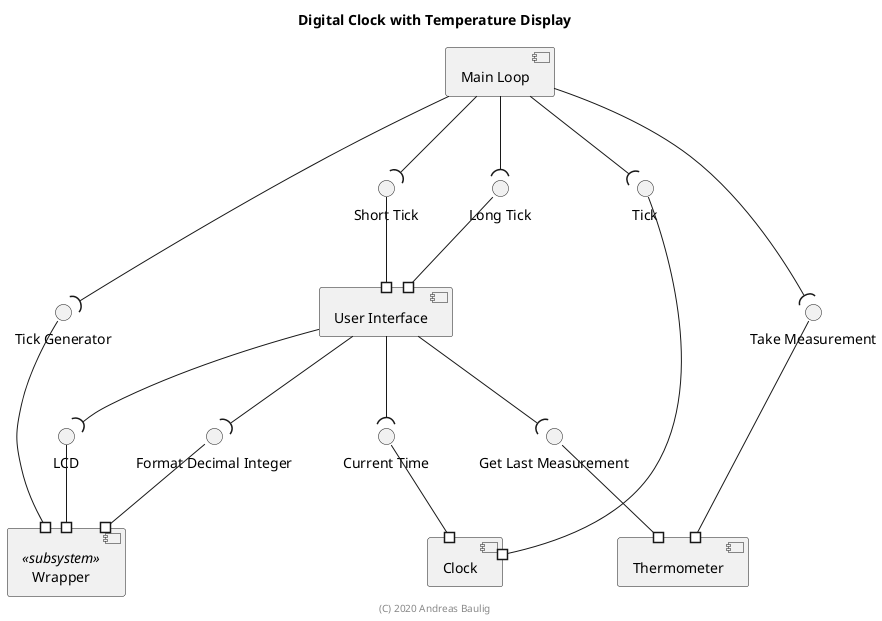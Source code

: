 @startuml

title Digital Clock with Temperature Display
footer (C) 2020 Andreas Baulig

component [User Interface] as ui
component [Thermometer] as thermo
component [Clock] as clock
component [Main Loop] as main
component [Wrapper] <<subsystem>> as wrapper

() "Short Tick" as ui_short_tick
() "Long Tick" as ui_long_tick

() "Tick" as clock_tick
() "Current Time" as clock_time

() "Take Measurement" as thermo_measure
() "Get Last Measurement" as thermo_last_measurement

() "Format Decimal Integer" as wrapper_dectoascii
() "LCD" as wrapper_lcd
() "Tick Generator" as wrapper_tick_generator

ui #-up- ui_short_tick
ui #-up- ui_long_tick

clock #-up- clock_tick
clock #-up- clock_time

thermo #-up- thermo_measure
thermo #-up- thermo_last_measurement

wrapper #-up- wrapper_dectoascii
wrapper #-up- wrapper_lcd
wrapper #-up- wrapper_tick_generator

main --( wrapper_tick_generator
main --( ui_short_tick
main --( ui_long_tick
main --( clock_tick
main --( thermo_measure

ui --( clock_time
ui --( thermo_last_measurement
ui --( wrapper_lcd
ui --( wrapper_dectoascii

@enduml
